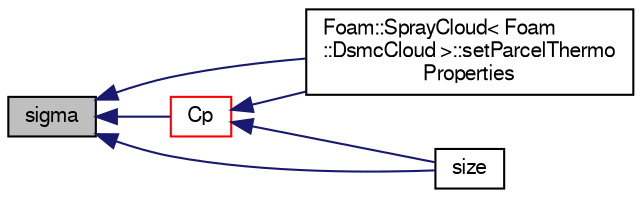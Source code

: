 digraph "sigma"
{
  bgcolor="transparent";
  edge [fontname="FreeSans",fontsize="10",labelfontname="FreeSans",labelfontsize="10"];
  node [fontname="FreeSans",fontsize="10",shape=record];
  rankdir="LR";
  Node887 [label="sigma",height=0.2,width=0.4,color="black", fillcolor="grey75", style="filled", fontcolor="black"];
  Node887 -> Node888 [dir="back",color="midnightblue",fontsize="10",style="solid",fontname="FreeSans"];
  Node888 [label="Cp",height=0.2,width=0.4,color="red",URL="$a29842.html#a6f662b495ba9c9d1cbfcee47e1b366eb",tooltip="Calculate the mixture heat capacity [J/(kg K)]. "];
  Node888 -> Node895 [dir="back",color="midnightblue",fontsize="10",style="solid",fontname="FreeSans"];
  Node895 [label="Foam::SprayCloud\< Foam\l::DsmcCloud \>::setParcelThermo\lProperties",height=0.2,width=0.4,color="black",URL="$a24530.html#a3b7f36d51838109c584a2ae57c525d57",tooltip="Set parcel thermo properties. "];
  Node888 -> Node892 [dir="back",color="midnightblue",fontsize="10",style="solid",fontname="FreeSans"];
  Node892 [label="size",height=0.2,width=0.4,color="black",URL="$a29842.html#a9facbf0a118d395c89884e45a5ca4e4b",tooltip="Return the number of liquids in the mixture. "];
  Node887 -> Node895 [dir="back",color="midnightblue",fontsize="10",style="solid",fontname="FreeSans"];
  Node887 -> Node892 [dir="back",color="midnightblue",fontsize="10",style="solid",fontname="FreeSans"];
}
